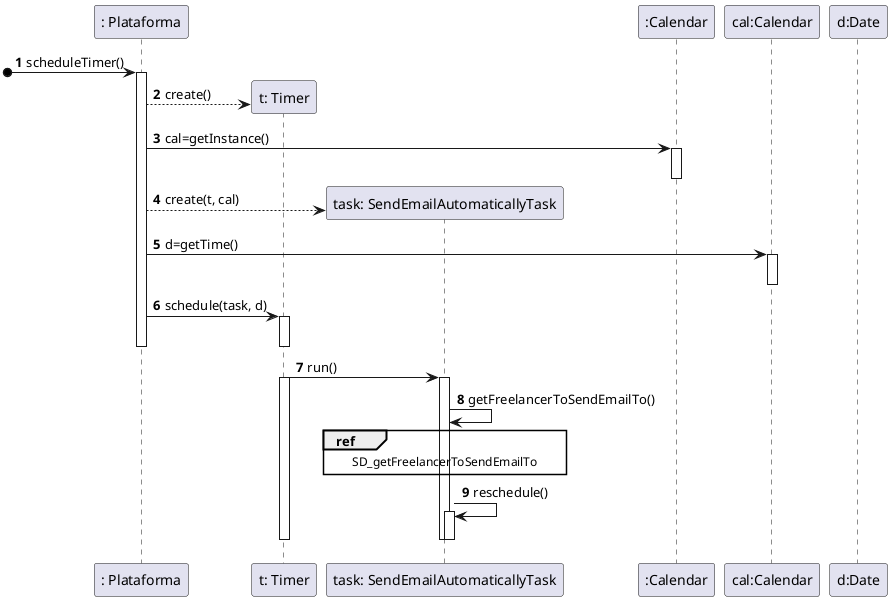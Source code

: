 @startuml

autonumber

participant ": Plataforma" as PLAT
participant "t: Timer" as TIMER
participant "task: SendEmailAutomaticallyTask" as TASK
participant ":Calendar" as CA
participant "cal:Calendar" as CA1
participant "d:Date" as DT



[o-> PLAT : scheduleTimer()
activate PLAT


PLAT --> TIMER** : create()

PLAT -> CA: cal=getInstance()
activate CA
deactivate CA

PLAT --> TASK** : create(t, cal)

PLAT -> CA1: d=getTime()
activate CA1
deactivate CA1

PLAT -> TIMER : schedule(task, d)
activate TIMER

deactivate PLAT
deactivate TIMER

TIMER -> TASK : run()
activate TIMER
activate TASK

TASK -> TASK : getFreelancerToSendEmailTo()

ref over TASK : SD_getFreelancerToSendEmailTo

TASK -> TASK : reschedule()
activate TASK
deactivate TASK

deactivate TIMER
deactivate TASK
@enduml
